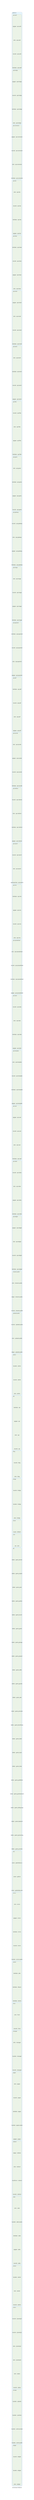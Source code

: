 digraph root {
	fontcolor="#2D3436";
	fontname="Sans-Serif";
	fontsize=13;
	label="GoTombola Platform";
	nodesep=0.6;
	pad=2;
	rankdir=LR;
	ranksep=0.75;
	splines=ortho;
	subgraph cluster_platform {
	bgcolor="#E5F5FD";
	fontcolor="#2D3436";
	fontname="Sans-Serif";
	fontsize=12;
	label=platform;
	labeljust=l;
	pencolor="#AEB6BE";
	shape=box;
	style=rounded;
	subgraph "clusterapi-app" {
	bgcolor="#EBF3E7";
	fontcolor="#2D3436";
	fontname="Sans-Serif";
	fontsize=12;
	label="api-app";
	labeljust=l;
	pencolor="#AEB6BE";
	shape=box;
	style=rounded;

}
;
	subgraph "clusterapi-auth" {
	bgcolor="#EBF3E7";
	fontcolor="#2D3436";
	fontname="Sans-Serif";
	fontsize=12;
	label="api-auth";
	labeljust=l;
	pencolor="#AEB6BE";
	shape=box;
	style=rounded;
	ippsrjpe [ fixedsize=true, fontcolor="#2D3436", fontname="Sans-Serif", fontsize=13, height=1.7999999999999998, image="assets/aws/network/api-gateway.png", imagescale=true, label="apigws - api-auth", labelloc=b, shape=none, style=rounded, width=1.4 ];
	jvafdhny [ fixedsize=true, fontcolor="#2D3436", fontname="Sans-Serif", fontsize=13, height=1.7999999999999998, image="assets/aws/network/cloudfront.png", imagescale=true, label="cdns - api-auth", labelloc=b, shape=none, style=rounded, width=1.4 ];
	pyhqwlkh [ fixedsize=true, fontcolor="#2D3436", fontname="Sans-Serif", fontsize=13, height=1.7999999999999998, image="assets/aws/network/route-53.png", imagescale=true, label="records - api-auth", labelloc=b, shape=none, style=rounded, width=1.4 ];
	qnbevthf [ fixedsize=true, fontcolor="#2D3436", fontname="Sans-Serif", fontsize=13, height=1.7999999999999998, image="assets/aws/compute/lambda.png", imagescale=true, label="lambdas - api-auth", labelloc=b, shape=none, style=rounded, width=1.4 ];

}
;
	subgraph "clusterapi-bridge" {
	bgcolor="#EBF3E7";
	fontcolor="#2D3436";
	fontname="Sans-Serif";
	fontsize=12;
	label="api-bridge";
	labeljust=l;
	pencolor="#AEB6BE";
	shape=box;
	style=rounded;
	bsvvxaks [ fixedsize=true, fontcolor="#2D3436", fontname="Sans-Serif", fontsize=13, height=1.7999999999999998, image="assets/aws/network/api-gateway.png", imagescale=true, label="apigws - api-bridge", labelloc=b, shape=none, style=rounded, width=1.4 ];
	onxambdh [ fixedsize=true, fontcolor="#2D3436", fontname="Sans-Serif", fontsize=13, height=1.7999999999999998, image="assets/aws/network/route-53.png", imagescale=true, label="records - api-bridge", labelloc=b, shape=none, style=rounded, width=1.4 ];
	skfmlnbe [ fixedsize=true, fontcolor="#2D3436", fontname="Sans-Serif", fontsize=13, height=1.7999999999999998, image="assets/aws/compute/lambda.png", imagescale=true, label="lambdas - api-bridge", labelloc=b, shape=none, style=rounded, width=1.4 ];
	trafwyvn [ fixedsize=true, fontcolor="#2D3436", fontname="Sans-Serif", fontsize=13, height=1.7999999999999998, image="assets/aws/network/cloudfront.png", imagescale=true, label="cdns - api-bridge", labelloc=b, shape=none, style=rounded, width=1.4 ];

}
;
	subgraph "clusterapi-connector" {
	bgcolor="#EBF3E7";
	fontcolor="#2D3436";
	fontname="Sans-Serif";
	fontsize=12;
	label="api-connector";
	labeljust=l;
	pencolor="#AEB6BE";
	shape=box;
	style=rounded;
	ggazaxxe [ fixedsize=true, fontcolor="#2D3436", fontname="Sans-Serif", fontsize=13, height=1.7999999999999998, image="assets/aws/network/api-gateway.png", imagescale=true, label="apigws - api-connector", labelloc=b, shape=none, style=rounded, width=1.4 ];
	qpehamuf [ fixedsize=true, fontcolor="#2D3436", fontname="Sans-Serif", fontsize=13, height=1.7999999999999998, image="assets/aws/network/route-53.png", imagescale=true, label="records - api-connector", labelloc=b, shape=none, style=rounded, width=1.4 ];
	tjzvtlhg [ fixedsize=true, fontcolor="#2D3436", fontname="Sans-Serif", fontsize=13, height=1.7999999999999998, image="assets/aws/network/cloudfront.png", imagescale=true, label="cdns - api-connector", labelloc=b, shape=none, style=rounded, width=1.4 ];
	vjhxltcz [ fixedsize=true, fontcolor="#2D3436", fontname="Sans-Serif", fontsize=13, height=1.7999999999999998, image="assets/aws/compute/lambda.png", imagescale=true, label="lambdas - api-connector", labelloc=b, shape=none, style=rounded, width=1.4 ];

}
;
	subgraph "clusterapi-directory" {
	bgcolor="#EBF3E7";
	fontcolor="#2D3436";
	fontname="Sans-Serif";
	fontsize=12;
	label="api-directory";
	labeljust=l;
	pencolor="#AEB6BE";
	shape=box;
	style=rounded;

}
;
	subgraph "clusterapi-doc" {
	bgcolor="#EBF3E7";
	fontcolor="#2D3436";
	fontname="Sans-Serif";
	fontsize=12;
	label="api-doc";
	labeljust=l;
	pencolor="#AEB6BE";
	shape=box;
	style=rounded;
	odhovsei [ fixedsize=true, fontcolor="#2D3436", fontname="Sans-Serif", fontsize=13, height=1.7999999999999998, image="assets/aws/network/cloudfront.png", imagescale=true, label="cdns - api-doc", labelloc=b, shape=none, style=rounded, width=1.4 ];
	sxgnjhuw [ fixedsize=true, fontcolor="#2D3436", fontname="Sans-Serif", fontsize=13, height=1.7999999999999998, image="assets/aws/network/route-53.png", imagescale=true, label="records - api-doc", labelloc=b, shape=none, style=rounded, width=1.4 ];
	wouwesuy [ fixedsize=true, fontcolor="#2D3436", fontname="Sans-Serif", fontsize=13, height=1.7999999999999998, image="assets/aws/compute/lambda.png", imagescale=true, label="lambdas - api-doc", labelloc=b, shape=none, style=rounded, width=1.4 ];
	zzutndnd [ fixedsize=true, fontcolor="#2D3436", fontname="Sans-Serif", fontsize=13, height=1.7999999999999998, image="assets/aws/network/api-gateway.png", imagescale=true, label="apigws - api-doc", labelloc=b, shape=none, style=rounded, width=1.4 ];

}
;
	subgraph "clusterapi-draw" {
	bgcolor="#EBF3E7";
	fontcolor="#2D3436";
	fontname="Sans-Serif";
	fontsize=12;
	label="api-draw";
	labeljust=l;
	pencolor="#AEB6BE";
	shape=box;
	style=rounded;
	auceehae [ fixedsize=true, fontcolor="#2D3436", fontname="Sans-Serif", fontsize=13, height=1.7999999999999998, image="assets/aws/compute/lambda.png", imagescale=true, label="lambdas - api-draw", labelloc=b, shape=none, style=rounded, width=1.4 ];
	jxbtgxji [ fixedsize=true, fontcolor="#2D3436", fontname="Sans-Serif", fontsize=13, height=1.7999999999999998, image="assets/aws/network/route-53.png", imagescale=true, label="records - api-draw", labelloc=b, shape=none, style=rounded, width=1.4 ];
	llzuxvpv [ fixedsize=true, fontcolor="#2D3436", fontname="Sans-Serif", fontsize=13, height=1.7999999999999998, image="assets/aws/network/api-gateway.png", imagescale=true, label="apigws - api-draw", labelloc=b, shape=none, style=rounded, width=1.4 ];
	pzmjklwh [ fixedsize=true, fontcolor="#2D3436", fontname="Sans-Serif", fontsize=13, height=1.7999999999999998, image="assets/aws/network/cloudfront.png", imagescale=true, label="cdns - api-draw", labelloc=b, shape=none, style=rounded, width=1.4 ];

}
;
	subgraph "clusterapi-email" {
	bgcolor="#EBF3E7";
	fontcolor="#2D3436";
	fontname="Sans-Serif";
	fontsize=12;
	label="api-email";
	labeljust=l;
	pencolor="#AEB6BE";
	shape=box;
	style=rounded;
	jjaeiune [ fixedsize=true, fontcolor="#2D3436", fontname="Sans-Serif", fontsize=13, height=1.7999999999999998, image="assets/aws/network/api-gateway.png", imagescale=true, label="apigws - api-email", labelloc=b, shape=none, style=rounded, width=1.4 ];
	mdzojylv [ fixedsize=true, fontcolor="#2D3436", fontname="Sans-Serif", fontsize=13, height=1.7999999999999998, image="assets/aws/network/cloudfront.png", imagescale=true, label="cdns - api-email", labelloc=b, shape=none, style=rounded, width=1.4 ];
	vgswaydc [ fixedsize=true, fontcolor="#2D3436", fontname="Sans-Serif", fontsize=13, height=1.7999999999999998, image="assets/aws/network/route-53.png", imagescale=true, label="records - api-email", labelloc=b, shape=none, style=rounded, width=1.4 ];
	xsdjzpna [ fixedsize=true, fontcolor="#2D3436", fontname="Sans-Serif", fontsize=13, height=1.7999999999999998, image="assets/aws/compute/lambda.png", imagescale=true, label="lambdas - api-email", labelloc=b, shape=none, style=rounded, width=1.4 ];

}
;
	subgraph "clusterapi-event" {
	bgcolor="#EBF3E7";
	fontcolor="#2D3436";
	fontname="Sans-Serif";
	fontsize=12;
	label="api-event";
	labeljust=l;
	pencolor="#AEB6BE";
	shape=box;
	style=rounded;
	eowyupmt [ fixedsize=true, fontcolor="#2D3436", fontname="Sans-Serif", fontsize=13, height=1.7999999999999998, image="assets/aws/network/cloudfront.png", imagescale=true, label="cdns - api-event", labelloc=b, shape=none, style=rounded, width=1.4 ];
	jypiyswt [ fixedsize=true, fontcolor="#2D3436", fontname="Sans-Serif", fontsize=13, height=1.7999999999999998, image="assets/aws/compute/lambda.png", imagescale=true, label="lambdas - api-event", labelloc=b, shape=none, style=rounded, width=1.4 ];
	njovdfpx [ fixedsize=true, fontcolor="#2D3436", fontname="Sans-Serif", fontsize=13, height=1.7999999999999998, image="assets/aws/network/route-53.png", imagescale=true, label="records - api-event", labelloc=b, shape=none, style=rounded, width=1.4 ];
	xdllvcwa [ fixedsize=true, fontcolor="#2D3436", fontname="Sans-Serif", fontsize=13, height=1.7999999999999998, image="assets/aws/network/api-gateway.png", imagescale=true, label="apigws - api-event", labelloc=b, shape=none, style=rounded, width=1.4 ];

}
;
	subgraph "clusterapi-files" {
	bgcolor="#EBF3E7";
	fontcolor="#2D3436";
	fontname="Sans-Serif";
	fontsize=12;
	label="api-files";
	labeljust=l;
	pencolor="#AEB6BE";
	shape=box;
	style=rounded;
	dpbvkmyr [ fixedsize=true, fontcolor="#2D3436", fontname="Sans-Serif", fontsize=13, height=1.7999999999999998, image="assets/aws/network/route-53.png", imagescale=true, label="records - api-files", labelloc=b, shape=none, style=rounded, width=1.4 ];
	fyohurrn [ fixedsize=true, fontcolor="#2D3436", fontname="Sans-Serif", fontsize=13, height=1.7999999999999998, image="assets/aws/network/cloudfront.png", imagescale=true, label="cdns - api-files", labelloc=b, shape=none, style=rounded, width=1.4 ];
	ubewtyie [ fixedsize=true, fontcolor="#2D3436", fontname="Sans-Serif", fontsize=13, height=1.7999999999999998, image="assets/aws/network/api-gateway.png", imagescale=true, label="apigws - api-files", labelloc=b, shape=none, style=rounded, width=1.4 ];
	xkpcthme [ fixedsize=true, fontcolor="#2D3436", fontname="Sans-Serif", fontsize=13, height=1.7999999999999998, image="assets/aws/compute/lambda.png", imagescale=true, label="lambdas - api-files", labelloc=b, shape=none, style=rounded, width=1.4 ];

}
;
	subgraph "clusterapi-game" {
	bgcolor="#EBF3E7";
	fontcolor="#2D3436";
	fontname="Sans-Serif";
	fontsize=12;
	label="api-game";
	labeljust=l;
	pencolor="#AEB6BE";
	shape=box;
	style=rounded;
	ccwdfupz [ fixedsize=true, fontcolor="#2D3436", fontname="Sans-Serif", fontsize=13, height=1.7999999999999998, image="assets/aws/network/cloudfront.png", imagescale=true, label="cdns - api-game", labelloc=b, shape=none, style=rounded, width=1.4 ];
	crdchfmo [ fixedsize=true, fontcolor="#2D3436", fontname="Sans-Serif", fontsize=13, height=1.7999999999999998, image="assets/aws/compute/lambda.png", imagescale=true, label="lambdas - api-game", labelloc=b, shape=none, style=rounded, width=1.4 ];
	nbkozmzi [ fixedsize=true, fontcolor="#2D3436", fontname="Sans-Serif", fontsize=13, height=1.7999999999999998, image="assets/aws/network/api-gateway.png", imagescale=true, label="apigws - api-game", labelloc=b, shape=none, style=rounded, width=1.4 ];
	ojhaplou [ fixedsize=true, fontcolor="#2D3436", fontname="Sans-Serif", fontsize=13, height=1.7999999999999998, image="assets/aws/network/route-53.png", imagescale=true, label="records - api-game", labelloc=b, shape=none, style=rounded, width=1.4 ];

}
;
	subgraph "clusterapi-gateway" {
	bgcolor="#EBF3E7";
	fontcolor="#2D3436";
	fontname="Sans-Serif";
	fontsize=12;
	label="api-gateway";
	labeljust=l;
	pencolor="#AEB6BE";
	shape=box;
	style=rounded;
	olkzamws [ fixedsize=true, fontcolor="#2D3436", fontname="Sans-Serif", fontsize=13, height=1.7999999999999998, image="assets/aws/network/route-53.png", imagescale=true, label="records - api-gateway", labelloc=b, shape=none, style=rounded, width=1.4 ];
	raufxoog [ fixedsize=true, fontcolor="#2D3436", fontname="Sans-Serif", fontsize=13, height=1.7999999999999998, image="assets/aws/network/cloudfront.png", imagescale=true, label="cdns - api-gateway", labelloc=b, shape=none, style=rounded, width=1.4 ];
	rlppzwwu [ fixedsize=true, fontcolor="#2D3436", fontname="Sans-Serif", fontsize=13, height=1.7999999999999998, image="assets/aws/network/api-gateway.png", imagescale=true, label="apigws - api-gateway", labelloc=b, shape=none, style=rounded, width=1.4 ];
	zvbqeoyo [ fixedsize=true, fontcolor="#2D3436", fontname="Sans-Serif", fontsize=13, height=1.7999999999999998, image="assets/aws/compute/lambda.png", imagescale=true, label="lambdas - api-gateway", labelloc=b, shape=none, style=rounded, width=1.4 ];

}
;
	subgraph "clusterapi-image" {
	bgcolor="#EBF3E7";
	fontcolor="#2D3436";
	fontname="Sans-Serif";
	fontsize=12;
	label="api-image";
	labeljust=l;
	pencolor="#AEB6BE";
	shape=box;
	style=rounded;
	cydbzsdf [ fixedsize=true, fontcolor="#2D3436", fontname="Sans-Serif", fontsize=13, height=1.7999999999999998, image="assets/aws/network/cloudfront.png", imagescale=true, label="cdns - api-image", labelloc=b, shape=none, style=rounded, width=1.4 ];
	hcfouczm [ fixedsize=true, fontcolor="#2D3436", fontname="Sans-Serif", fontsize=13, height=1.7999999999999998, image="assets/aws/network/route-53.png", imagescale=true, label="records - api-image", labelloc=b, shape=none, style=rounded, width=1.4 ];
	stfswflb [ fixedsize=true, fontcolor="#2D3436", fontname="Sans-Serif", fontsize=13, height=1.7999999999999998, image="assets/aws/network/api-gateway.png", imagescale=true, label="apigws - api-image", labelloc=b, shape=none, style=rounded, width=1.4 ];
	sujtrpcr [ fixedsize=true, fontcolor="#2D3436", fontname="Sans-Serif", fontsize=13, height=1.7999999999999998, image="assets/aws/compute/lambda.png", imagescale=true, label="lambdas - api-image", labelloc=b, shape=none, style=rounded, width=1.4 ];

}
;
	subgraph "clusterapi-payment" {
	bgcolor="#EBF3E7";
	fontcolor="#2D3436";
	fontname="Sans-Serif";
	fontsize=12;
	label="api-payment";
	labeljust=l;
	pencolor="#AEB6BE";
	shape=box;
	style=rounded;
	vhdqgjvh [ fixedsize=true, fontcolor="#2D3436", fontname="Sans-Serif", fontsize=13, height=1.7999999999999998, image="assets/aws/compute/lambda.png", imagescale=true, label="lambdas - api-payment", labelloc=b, shape=none, style=rounded, width=1.4 ];
	xxijcmiy [ fixedsize=true, fontcolor="#2D3436", fontname="Sans-Serif", fontsize=13, height=1.7999999999999998, image="assets/aws/network/route-53.png", imagescale=true, label="records - api-payment", labelloc=b, shape=none, style=rounded, width=1.4 ];
	zdxtaihx [ fixedsize=true, fontcolor="#2D3436", fontname="Sans-Serif", fontsize=13, height=1.7999999999999998, image="assets/aws/network/cloudfront.png", imagescale=true, label="cdns - api-payment", labelloc=b, shape=none, style=rounded, width=1.4 ];
	zfudbebg [ fixedsize=true, fontcolor="#2D3436", fontname="Sans-Serif", fontsize=13, height=1.7999999999999998, image="assets/aws/network/api-gateway.png", imagescale=true, label="apigws - api-payment", labelloc=b, shape=none, style=rounded, width=1.4 ];

}
;
	subgraph "clusterapi-pdf" {
	bgcolor="#EBF3E7";
	fontcolor="#2D3436";
	fontname="Sans-Serif";
	fontsize=12;
	label="api-pdf";
	labeljust=l;
	pencolor="#AEB6BE";
	shape=box;
	style=rounded;
	jzcmlbcc [ fixedsize=true, fontcolor="#2D3436", fontname="Sans-Serif", fontsize=13, height=1.7999999999999998, image="assets/aws/compute/lambda.png", imagescale=true, label="lambdas - api-pdf", labelloc=b, shape=none, style=rounded, width=1.4 ];
	rwktenik [ fixedsize=true, fontcolor="#2D3436", fontname="Sans-Serif", fontsize=13, height=1.7999999999999998, image="assets/aws/network/route-53.png", imagescale=true, label="records - api-pdf", labelloc=b, shape=none, style=rounded, width=1.4 ];
	wglmiycj [ fixedsize=true, fontcolor="#2D3436", fontname="Sans-Serif", fontsize=13, height=1.7999999999999998, image="assets/aws/network/cloudfront.png", imagescale=true, label="cdns - api-pdf", labelloc=b, shape=none, style=rounded, width=1.4 ];
	yfxmnbnl [ fixedsize=true, fontcolor="#2D3436", fontname="Sans-Serif", fontsize=13, height=1.7999999999999998, image="assets/aws/network/api-gateway.png", imagescale=true, label="apigws - api-pdf", labelloc=b, shape=none, style=rounded, width=1.4 ];

}
;
	subgraph "clusterapi-push" {
	bgcolor="#EBF3E7";
	fontcolor="#2D3436";
	fontname="Sans-Serif";
	fontsize=12;
	label="api-push";
	labeljust=l;
	pencolor="#AEB6BE";
	shape=box;
	style=rounded;

}
;
	subgraph "clusterapi-qrcode" {
	bgcolor="#EBF3E7";
	fontcolor="#2D3436";
	fontname="Sans-Serif";
	fontsize=12;
	label="api-qrcode";
	labeljust=l;
	pencolor="#AEB6BE";
	shape=box;
	style=rounded;
	amkldbmb [ fixedsize=true, fontcolor="#2D3436", fontname="Sans-Serif", fontsize=13, height=1.7999999999999998, image="assets/aws/network/cloudfront.png", imagescale=true, label="cdns - api-qrcode", labelloc=b, shape=none, style=rounded, width=1.4 ];
	nqqhpafi [ fixedsize=true, fontcolor="#2D3436", fontname="Sans-Serif", fontsize=13, height=1.7999999999999998, image="assets/aws/network/api-gateway.png", imagescale=true, label="apigws - api-qrcode", labelloc=b, shape=none, style=rounded, width=1.4 ];
	pajekfgn [ fixedsize=true, fontcolor="#2D3436", fontname="Sans-Serif", fontsize=13, height=1.7999999999999998, image="assets/aws/network/route-53.png", imagescale=true, label="records - api-qrcode", labelloc=b, shape=none, style=rounded, width=1.4 ];
	xwwaywfx [ fixedsize=true, fontcolor="#2D3436", fontname="Sans-Serif", fontsize=13, height=1.7999999999999998, image="assets/aws/compute/lambda.png", imagescale=true, label="lambdas - api-qrcode", labelloc=b, shape=none, style=rounded, width=1.4 ];

}
;
	subgraph "clusterapi-redirect" {
	bgcolor="#EBF3E7";
	fontcolor="#2D3436";
	fontname="Sans-Serif";
	fontsize=12;
	label="api-redirect";
	labeljust=l;
	pencolor="#AEB6BE";
	shape=box;
	style=rounded;
	crtvddpg [ fixedsize=true, fontcolor="#2D3436", fontname="Sans-Serif", fontsize=13, height=1.7999999999999998, image="assets/aws/network/route-53.png", imagescale=true, label="records - api-redirect", labelloc=b, shape=none, style=rounded, width=1.4 ];
	fcnykzma [ fixedsize=true, fontcolor="#2D3436", fontname="Sans-Serif", fontsize=13, height=1.7999999999999998, image="assets/aws/network/cloudfront.png", imagescale=true, label="cdns - api-redirect", labelloc=b, shape=none, style=rounded, width=1.4 ];
	vhqyevpi [ fixedsize=true, fontcolor="#2D3436", fontname="Sans-Serif", fontsize=13, height=1.7999999999999998, image="assets/aws/compute/lambda.png", imagescale=true, label="lambdas - api-redirect", labelloc=b, shape=none, style=rounded, width=1.4 ];
	xwdpcuua [ fixedsize=true, fontcolor="#2D3436", fontname="Sans-Serif", fontsize=13, height=1.7999999999999998, image="assets/aws/network/api-gateway.png", imagescale=true, label="apigws - api-redirect", labelloc=b, shape=none, style=rounded, width=1.4 ];

}
;
	subgraph "clusterapi-search" {
	bgcolor="#EBF3E7";
	fontcolor="#2D3436";
	fontname="Sans-Serif";
	fontsize=12;
	label="api-search";
	labeljust=l;
	pencolor="#AEB6BE";
	shape=box;
	style=rounded;
	pdwszexu [ fixedsize=true, fontcolor="#2D3436", fontname="Sans-Serif", fontsize=13, height=1.7999999999999998, image="assets/aws/network/route-53.png", imagescale=true, label="records - api-search", labelloc=b, shape=none, style=rounded, width=1.4 ];
	weouxveu [ fixedsize=true, fontcolor="#2D3436", fontname="Sans-Serif", fontsize=13, height=1.7999999999999998, image="assets/aws/network/cloudfront.png", imagescale=true, label="cdns - api-search", labelloc=b, shape=none, style=rounded, width=1.4 ];
	xzjarhsr [ fixedsize=true, fontcolor="#2D3436", fontname="Sans-Serif", fontsize=13, height=1.7999999999999998, image="assets/aws/database/database.png", imagescale=true, label="opensearches - api-search", labelloc=b, shape=none, style=rounded, width=1.4 ];

}
;
	subgraph "clusterapi-sherlock" {
	bgcolor="#EBF3E7";
	fontcolor="#2D3436";
	fontname="Sans-Serif";
	fontsize=12;
	label="api-sherlock";
	labeljust=l;
	pencolor="#AEB6BE";
	shape=box;
	style=rounded;

}
;
	subgraph "clusterapi-sms" {
	bgcolor="#EBF3E7";
	fontcolor="#2D3436";
	fontname="Sans-Serif";
	fontsize=12;
	label="api-sms";
	labeljust=l;
	pencolor="#AEB6BE";
	shape=box;
	style=rounded;
	cizawlmc [ fixedsize=true, fontcolor="#2D3436", fontname="Sans-Serif", fontsize=13, height=1.7999999999999998, image="assets/aws/compute/lambda.png", imagescale=true, label="lambdas - api-sms", labelloc=b, shape=none, style=rounded, width=1.4 ];
	ngvapxvt [ fixedsize=true, fontcolor="#2D3436", fontname="Sans-Serif", fontsize=13, height=1.7999999999999998, image="assets/aws/network/api-gateway.png", imagescale=true, label="apigws - api-sms", labelloc=b, shape=none, style=rounded, width=1.4 ];
	qwgypohz [ fixedsize=true, fontcolor="#2D3436", fontname="Sans-Serif", fontsize=13, height=1.7999999999999998, image="assets/aws/network/route-53.png", imagescale=true, label="records - api-sms", labelloc=b, shape=none, style=rounded, width=1.4 ];
	xpxeefmc [ fixedsize=true, fontcolor="#2D3436", fontname="Sans-Serif", fontsize=13, height=1.7999999999999998, image="assets/aws/network/cloudfront.png", imagescale=true, label="cdns - api-sms", labelloc=b, shape=none, style=rounded, width=1.4 ];

}
;
	subgraph "clusterapi-social" {
	bgcolor="#EBF3E7";
	fontcolor="#2D3436";
	fontname="Sans-Serif";
	fontsize=12;
	label="api-social";
	labeljust=l;
	pencolor="#AEB6BE";
	shape=box;
	style=rounded;

}
;
	subgraph "clusterapi-spreadsheet" {
	bgcolor="#EBF3E7";
	fontcolor="#2D3436";
	fontname="Sans-Serif";
	fontsize=12;
	label="api-spreadsheet";
	labeljust=l;
	pencolor="#AEB6BE";
	shape=box;
	style=rounded;
	dyanbsmx [ fixedsize=true, fontcolor="#2D3436", fontname="Sans-Serif", fontsize=13, height=1.7999999999999998, image="assets/aws/network/cloudfront.png", imagescale=true, label="cdns - api-spreadsheet", labelloc=b, shape=none, style=rounded, width=1.4 ];
	fkljguml [ fixedsize=true, fontcolor="#2D3436", fontname="Sans-Serif", fontsize=13, height=1.7999999999999998, image="assets/aws/network/route-53.png", imagescale=true, label="records - api-spreadsheet", labelloc=b, shape=none, style=rounded, width=1.4 ];
	nlrbsrtr [ fixedsize=true, fontcolor="#2D3436", fontname="Sans-Serif", fontsize=13, height=1.7999999999999998, image="assets/aws/compute/lambda.png", imagescale=true, label="lambdas - api-spreadsheet", labelloc=b, shape=none, style=rounded, width=1.4 ];
	rngzuuom [ fixedsize=true, fontcolor="#2D3436", fontname="Sans-Serif", fontsize=13, height=1.7999999999999998, image="assets/aws/network/api-gateway.png", imagescale=true, label="apigws - api-spreadsheet", labelloc=b, shape=none, style=rounded, width=1.4 ];

}
;
	subgraph "clusterapi-stats" {
	bgcolor="#EBF3E7";
	fontcolor="#2D3436";
	fontname="Sans-Serif";
	fontsize=12;
	label="api-stats";
	labeljust=l;
	pencolor="#AEB6BE";
	shape=box;
	style=rounded;
	bbjyoxru [ fixedsize=true, fontcolor="#2D3436", fontname="Sans-Serif", fontsize=13, height=1.7999999999999998, image="assets/aws/network/route-53.png", imagescale=true, label="records - api-stats", labelloc=b, shape=none, style=rounded, width=1.4 ];
	hecwophe [ fixedsize=true, fontcolor="#2D3436", fontname="Sans-Serif", fontsize=13, height=1.7999999999999998, image="assets/aws/network/cloudfront.png", imagescale=true, label="cdns - api-stats", labelloc=b, shape=none, style=rounded, width=1.4 ];
	luoubrqq [ fixedsize=true, fontcolor="#2D3436", fontname="Sans-Serif", fontsize=13, height=1.7999999999999998, image="assets/aws/compute/lambda.png", imagescale=true, label="lambdas - api-stats", labelloc=b, shape=none, style=rounded, width=1.4 ];
	ojyqmimu [ fixedsize=true, fontcolor="#2D3436", fontname="Sans-Serif", fontsize=13, height=1.7999999999999998, image="assets/aws/network/api-gateway.png", imagescale=true, label="apigws - api-stats", labelloc=b, shape=none, style=rounded, width=1.4 ];

}
;
	subgraph "clusterapi-svg" {
	bgcolor="#EBF3E7";
	fontcolor="#2D3436";
	fontname="Sans-Serif";
	fontsize=12;
	label="api-svg";
	labeljust=l;
	pencolor="#AEB6BE";
	shape=box;
	style=rounded;

}
;
	subgraph "clusterapi-template" {
	bgcolor="#EBF3E7";
	fontcolor="#2D3436";
	fontname="Sans-Serif";
	fontsize=12;
	label="api-template";
	labeljust=l;
	pencolor="#AEB6BE";
	shape=box;
	style=rounded;
	jaspshaw [ fixedsize=true, fontcolor="#2D3436", fontname="Sans-Serif", fontsize=13, height=1.7999999999999998, image="assets/aws/network/cloudfront.png", imagescale=true, label="cdns - api-template", labelloc=b, shape=none, style=rounded, width=1.4 ];
	suudwipd [ fixedsize=true, fontcolor="#2D3436", fontname="Sans-Serif", fontsize=13, height=1.7999999999999998, image="assets/aws/network/route-53.png", imagescale=true, label="records - api-template", labelloc=b, shape=none, style=rounded, width=1.4 ];
	wwzcweth [ fixedsize=true, fontcolor="#2D3436", fontname="Sans-Serif", fontsize=13, height=1.7999999999999998, image="assets/aws/compute/lambda.png", imagescale=true, label="lambdas - api-template", labelloc=b, shape=none, style=rounded, width=1.4 ];
	xzgbamhc [ fixedsize=true, fontcolor="#2D3436", fontname="Sans-Serif", fontsize=13, height=1.7999999999999998, image="assets/aws/network/api-gateway.png", imagescale=true, label="apigws - api-template", labelloc=b, shape=none, style=rounded, width=1.4 ];

}
;
	subgraph "clusterapi-ticket" {
	bgcolor="#EBF3E7";
	fontcolor="#2D3436";
	fontname="Sans-Serif";
	fontsize=12;
	label="api-ticket";
	labeljust=l;
	pencolor="#AEB6BE";
	shape=box;
	style=rounded;

}
;
	subgraph "clusterapi-user" {
	bgcolor="#EBF3E7";
	fontcolor="#2D3436";
	fontname="Sans-Serif";
	fontsize=12;
	label="api-user";
	labeljust=l;
	pencolor="#AEB6BE";
	shape=box;
	style=rounded;
	biiutxeb [ fixedsize=true, fontcolor="#2D3436", fontname="Sans-Serif", fontsize=13, height=1.7999999999999998, image="assets/aws/network/api-gateway.png", imagescale=true, label="apigws - api-user", labelloc=b, shape=none, style=rounded, width=1.4 ];
	jgyhwhka [ fixedsize=true, fontcolor="#2D3436", fontname="Sans-Serif", fontsize=13, height=1.7999999999999998, image="assets/aws/network/route-53.png", imagescale=true, label="records - api-user", labelloc=b, shape=none, style=rounded, width=1.4 ];
	pywzdimv [ fixedsize=true, fontcolor="#2D3436", fontname="Sans-Serif", fontsize=13, height=1.7999999999999998, image="assets/aws/network/cloudfront.png", imagescale=true, label="cdns - api-user", labelloc=b, shape=none, style=rounded, width=1.4 ];
	qzssfxrq [ fixedsize=true, fontcolor="#2D3436", fontname="Sans-Serif", fontsize=13, height=1.7999999999999998, image="assets/aws/compute/lambda.png", imagescale=true, label="lambdas - api-user", labelloc=b, shape=none, style=rounded, width=1.4 ];

}
;
	subgraph "clusterapi-video" {
	bgcolor="#EBF3E7";
	fontcolor="#2D3436";
	fontname="Sans-Serif";
	fontsize=12;
	label="api-video";
	labeljust=l;
	pencolor="#AEB6BE";
	shape=box;
	style=rounded;
	bawjavoo [ fixedsize=true, fontcolor="#2D3436", fontname="Sans-Serif", fontsize=13, height=1.7999999999999998, image="assets/aws/network/route-53.png", imagescale=true, label="records - api-video", labelloc=b, shape=none, style=rounded, width=1.4 ];
	fmtifurd [ fixedsize=true, fontcolor="#2D3436", fontname="Sans-Serif", fontsize=13, height=1.7999999999999998, image="assets/aws/network/cloudfront.png", imagescale=true, label="cdns - api-video", labelloc=b, shape=none, style=rounded, width=1.4 ];
	mpaiewlb [ fixedsize=true, fontcolor="#2D3436", fontname="Sans-Serif", fontsize=13, height=1.7999999999999998, image="assets/aws/network/api-gateway.png", imagescale=true, label="apigws - api-video", labelloc=b, shape=none, style=rounded, width=1.4 ];
	twkepgaq [ fixedsize=true, fontcolor="#2D3436", fontname="Sans-Serif", fontsize=13, height=1.7999999999999998, image="assets/aws/compute/lambda.png", imagescale=true, label="lambdas - api-video", labelloc=b, shape=none, style=rounded, width=1.4 ];

}
;
	subgraph "clusterapi-widget" {
	bgcolor="#EBF3E7";
	fontcolor="#2D3436";
	fontname="Sans-Serif";
	fontsize=12;
	label="api-widget";
	labeljust=l;
	pencolor="#AEB6BE";
	shape=box;
	style=rounded;
	lsnuubym [ fixedsize=true, fontcolor="#2D3436", fontname="Sans-Serif", fontsize=13, height=1.7999999999999998, image="assets/aws/network/api-gateway.png", imagescale=true, label="apigws - api-widget", labelloc=b, shape=none, style=rounded, width=1.4 ];
	outyhbmm [ fixedsize=true, fontcolor="#2D3436", fontname="Sans-Serif", fontsize=13, height=1.7999999999999998, image="assets/aws/network/cloudfront.png", imagescale=true, label="cdns - api-widget", labelloc=b, shape=none, style=rounded, width=1.4 ];
	sfunopni [ fixedsize=true, fontcolor="#2D3436", fontname="Sans-Serif", fontsize=13, height=1.7999999999999998, image="assets/aws/network/route-53.png", imagescale=true, label="records - api-widget", labelloc=b, shape=none, style=rounded, width=1.4 ];
	ymoxaplr [ fixedsize=true, fontcolor="#2D3436", fontname="Sans-Serif", fontsize=13, height=1.7999999999999998, image="assets/aws/compute/lambda.png", imagescale=true, label="lambdas - api-widget", labelloc=b, shape=none, style=rounded, width=1.4 ];

}
;
	subgraph "clusterlambda-layers" {
	bgcolor="#EBF3E7";
	fontcolor="#2D3436";
	fontname="Sans-Serif";
	fontsize=12;
	label="lambda-layers";
	labeljust=l;
	pencolor="#AEB6BE";
	shape=box;
	style=rounded;

}
;
	subgraph "clusterlambda-registry" {
	bgcolor="#EBF3E7";
	fontcolor="#2D3436";
	fontname="Sans-Serif";
	fontsize=12;
	label="lambda-registry";
	labeljust=l;
	pencolor="#AEB6BE";
	shape=box;
	style=rounded;

}
;
	subgraph "clusterstreams-public" {
	bgcolor="#EBF3E7";
	fontcolor="#2D3436";
	fontname="Sans-Serif";
	fontsize=12;
	label="streams-public";
	labeljust=l;
	pencolor="#AEB6BE";
	shape=box;
	style=rounded;
	fywidhek [ fixedsize=true, fontcolor="#2D3436", fontname="Sans-Serif", fontsize=13, height=1.7999999999999998, image="assets/aws/network/cloudfront.png", imagescale=true, label="cdns - streams-public", labelloc=b, shape=none, style=rounded, width=1.4 ];
	xnqfwwnc [ fixedsize=true, fontcolor="#2D3436", fontname="Sans-Serif", fontsize=13, height=1.7999999999999998, image="assets/aws/compute/lambda.png", imagescale=true, label="edges - streams-public", labelloc=b, shape=none, style=rounded, width=1.4 ];
	yqqzeuge [ fixedsize=true, fontcolor="#2D3436", fontname="Sans-Serif", fontsize=13, height=1.7999999999999998, image="assets/aws/network/route-53.png", imagescale=true, label="records - streams-public", labelloc=b, shape=none, style=rounded, width=1.4 ];

}
;
	subgraph "clusteruploads-public" {
	bgcolor="#EBF3E7";
	fontcolor="#2D3436";
	fontname="Sans-Serif";
	fontsize=12;
	label="uploads-public";
	labeljust=l;
	pencolor="#AEB6BE";
	shape=box;
	style=rounded;
	dmpgghid [ fixedsize=true, fontcolor="#2D3436", fontname="Sans-Serif", fontsize=13, height=1.7999999999999998, image="assets/aws/network/route-53.png", imagescale=true, label="records - uploads-public", labelloc=b, shape=none, style=rounded, width=1.4 ];
	mgpyfgmp [ fixedsize=true, fontcolor="#2D3436", fontname="Sans-Serif", fontsize=13, height=1.7999999999999998, image="assets/aws/network/cloudfront.png", imagescale=true, label="cdns - uploads-public", labelloc=b, shape=none, style=rounded, width=1.4 ];
	mqgeiyzv [ fixedsize=true, fontcolor="#2D3436", fontname="Sans-Serif", fontsize=13, height=1.7999999999999998, image="assets/aws/compute/lambda.png", imagescale=true, label="edges - uploads-public", labelloc=b, shape=none, style=rounded, width=1.4 ];

}
;
	subgraph clusteradmin {
	bgcolor="#EBF3E7";
	fontcolor="#2D3436";
	fontname="Sans-Serif";
	fontsize=12;
	label=admin;
	labeljust=l;
	pencolor="#AEB6BE";
	shape=box;
	style=rounded;
	bhshlzvm [ fixedsize=true, fontcolor="#2D3436", fontname="Sans-Serif", fontsize=13, height=1.7999999999999998, image="assets/aws/storage/simple-storage-service-s3.png", imagescale=true, label="buckets - admin", labelloc=b, shape=none, style=rounded, width=1.4 ];
	uniqgcaf [ fixedsize=true, fontcolor="#2D3436", fontname="Sans-Serif", fontsize=13, height=1.7999999999999998, image="assets/aws/network/route-53.png", imagescale=true, label="records - admin", labelloc=b, shape=none, style=rounded, width=1.4 ];
	vpcisawi [ fixedsize=true, fontcolor="#2D3436", fontname="Sans-Serif", fontsize=13, height=1.7999999999999998, image="assets/aws/network/cloudfront.png", imagescale=true, label="cdns - admin", labelloc=b, shape=none, style=rounded, width=1.4 ];

}
;
	subgraph clusterapi {
	bgcolor="#EBF3E7";
	fontcolor="#2D3436";
	fontname="Sans-Serif";
	fontsize=12;
	label=api;
	labeljust=l;
	pencolor="#AEB6BE";
	shape=box;
	style=rounded;
	ffgqsjbs [ fixedsize=true, fontcolor="#2D3436", fontname="Sans-Serif", fontsize=13, height=1.7999999999999998, image="assets/aws/compute/lambda.png", imagescale=true, label="lambdas - api", labelloc=b, shape=none, style=rounded, width=1.4 ];
	ntmtgmca [ fixedsize=true, fontcolor="#2D3436", fontname="Sans-Serif", fontsize=13, height=1.7999999999999998, image="assets/aws/network/api-gateway.png", imagescale=true, label="apigws - api", labelloc=b, shape=none, style=rounded, width=1.4 ];
	womtykky [ fixedsize=true, fontcolor="#2D3436", fontname="Sans-Serif", fontsize=13, height=1.7999999999999998, image="assets/aws/network/cloudfront.png", imagescale=true, label="cdns - api", labelloc=b, shape=none, style=rounded, width=1.4 ];
	xtcfwmdj [ fixedsize=true, fontcolor="#2D3436", fontname="Sans-Serif", fontsize=13, height=1.7999999999999998, image="assets/aws/network/route-53.png", imagescale=true, label="records - api", labelloc=b, shape=none, style=rounded, width=1.4 ];

}
;
	subgraph clusterblog {
	bgcolor="#EBF3E7";
	fontcolor="#2D3436";
	fontname="Sans-Serif";
	fontsize=12;
	label=blog;
	labeljust=l;
	pencolor="#AEB6BE";
	shape=box;
	style=rounded;
	enuzciko [ fixedsize=true, fontcolor="#2D3436", fontname="Sans-Serif", fontsize=13, height=1.7999999999999998, image="assets/aws/network/route-53.png", imagescale=true, label="records - blog", labelloc=b, shape=none, style=rounded, width=1.4 ];
	epkewnkk [ fixedsize=true, fontcolor="#2D3436", fontname="Sans-Serif", fontsize=13, height=1.7999999999999998, image="assets/aws/network/cloudfront.png", imagescale=true, label="cdns - blog", labelloc=b, shape=none, style=rounded, width=1.4 ];

}
;
	subgraph clusterbridge {
	bgcolor="#EBF3E7";
	fontcolor="#2D3436";
	fontname="Sans-Serif";
	fontsize=12;
	label=bridge;
	labeljust=l;
	pencolor="#AEB6BE";
	shape=box;
	style=rounded;
	bivcbhyh [ fixedsize=true, fontcolor="#2D3436", fontname="Sans-Serif", fontsize=13, height=1.7999999999999998, image="assets/aws/network/route-53.png", imagescale=true, label="records - bridge", labelloc=b, shape=none, style=rounded, width=1.4 ];
	vwcilpto [ fixedsize=true, fontcolor="#2D3436", fontname="Sans-Serif", fontsize=13, height=1.7999999999999998, image="assets/aws/storage/simple-storage-service-s3.png", imagescale=true, label="buckets - bridge", labelloc=b, shape=none, style=rounded, width=1.4 ];
	xtegnjrg [ fixedsize=true, fontcolor="#2D3436", fontname="Sans-Serif", fontsize=13, height=1.7999999999999998, image="assets/aws/network/cloudfront.png", imagescale=true, label="cdns - bridge", labelloc=b, shape=none, style=rounded, width=1.4 ];

}
;
	subgraph clusterbuses {
	bgcolor="#EBF3E7";
	fontcolor="#2D3436";
	fontname="Sans-Serif";
	fontsize=12;
	label=buses;
	labeljust=l;
	pencolor="#AEB6BE";
	shape=box;
	style=rounded;
	lujsclnc [ fixedsize=true, fontcolor="#2D3436", fontname="Sans-Serif", fontsize=13, height=1.7999999999999998, image="assets/aws/integration/eventbridge.png", imagescale=true, label="buses - default", labelloc=b, shape=none, style=rounded, width=1.4 ];

}
;
	subgraph clustercom {
	bgcolor="#EBF3E7";
	fontcolor="#2D3436";
	fontname="Sans-Serif";
	fontsize=12;
	label=com;
	labeljust=l;
	pencolor="#AEB6BE";
	shape=box;
	style=rounded;
	xcdqakpz [ fixedsize=true, fontcolor="#2D3436", fontname="Sans-Serif", fontsize=13, height=1.7999999999999998, image="assets/aws/engagement/simple-email-service-ses.png", imagescale=true, label="ses - com", labelloc=b, shape=none, style=rounded, width=1.4 ];

}
;
	subgraph clusterdb {
	bgcolor="#EBF3E7";
	fontcolor="#2D3436";
	fontname="Sans-Serif";
	fontsize=12;
	label=db;
	labeljust=l;
	pencolor="#AEB6BE";
	shape=box;
	style=rounded;
	avbgkdyu [ fixedsize=true, fontcolor="#2D3436", fontname="Sans-Serif", fontsize=13, height=1.7999999999999998, image="assets/aws/database/dynamodb-table.png", imagescale=true, label="tables - game_winner", labelloc=b, shape=none, style=rounded, width=1.4 ];
	bdyfeftz [ fixedsize=true, fontcolor="#2D3436", fontname="Sans-Serif", fontsize=13, height=1.7999999999999998, image="assets/aws/database/dynamodb-table.png", imagescale=true, label="tables - game_project", labelloc=b, shape=none, style=rounded, width=1.4 ];
	bhpxfzez [ fixedsize=true, fontcolor="#2D3436", fontname="Sans-Serif", fontsize=13, height=1.7999999999999998, image="assets/aws/database/dynamodb-table.png", imagescale=true, label="tables - game_pack", labelloc=b, shape=none, style=rounded, width=1.4 ];
	bjkskett [ fixedsize=true, fontcolor="#2D3436", fontname="Sans-Serif", fontsize=13, height=1.7999999999999998, image="assets/aws/database/dynamodb-table.png", imagescale=true, label="tables - game_gvideo", labelloc=b, shape=none, style=rounded, width=1.4 ];
	bulvtenk [ fixedsize=true, fontcolor="#2D3436", fontname="Sans-Serif", fontsize=13, height=1.7999999999999998, image="assets/aws/database/dynamodb-table.png", imagescale=true, label="tables - game_bunch", labelloc=b, shape=none, style=rounded, width=1.4 ];
	cmokusvc [ fixedsize=true, fontcolor="#2D3436", fontname="Sans-Serif", fontsize=13, height=1.7999999999999998, image="assets/aws/database/dynamodb-table.png", imagescale=true, label="tables - game_game", labelloc=b, shape=none, style=rounded, width=1.4 ];
	ctzocmca [ fixedsize=true, fontcolor="#2D3436", fontname="Sans-Serif", fontsize=13, height=1.7999999999999998, image="assets/aws/database/dynamodb-table.png", imagescale=true, label="tables - game_gimage", labelloc=b, shape=none, style=rounded, width=1.4 ];
	fcusqbgw [ fixedsize=true, fontcolor="#2D3436", fontname="Sans-Serif", fontsize=13, height=1.7999999999999998, image="assets/aws/database/dynamodb-table.png", imagescale=true, label="tables - game_greport", labelloc=b, shape=none, style=rounded, width=1.4 ];
	hslyvsmx [ fixedsize=true, fontcolor="#2D3436", fontname="Sans-Serif", fontsize=13, height=1.7999999999999998, image="assets/aws/database/dynamodb-table.png", imagescale=true, label="tables - game_seller", labelloc=b, shape=none, style=rounded, width=1.4 ];
	iyclwemi [ fixedsize=true, fontcolor="#2D3436", fontname="Sans-Serif", fontsize=13, height=1.7999999999999998, image="assets/aws/database/dynamodb-table.png", imagescale=true, label="tables - game_gaudio", labelloc=b, shape=none, style=rounded, width=1.4 ];
	kzvmwalj [ fixedsize=true, fontcolor="#2D3436", fontname="Sans-Serif", fontsize=13, height=1.7999999999999998, image="assets/aws/database/dynamodb-table.png", imagescale=true, label="tables - game_sale", labelloc=b, shape=none, style=rounded, width=1.4 ];
	mhunajlv [ fixedsize=true, fontcolor="#2D3436", fontname="Sans-Serif", fontsize=13, height=1.7999999999999998, image="assets/aws/database/dynamodb-table.png", imagescale=true, label="tables - game_preorder", labelloc=b, shape=none, style=rounded, width=1.4 ];
	mypcbzfp [ fixedsize=true, fontcolor="#2D3436", fontname="Sans-Serif", fontsize=13, height=1.7999999999999998, image="assets/aws/database/dynamodb-table.png", imagescale=true, label="tables - game_beneficiary", labelloc=b, shape=none, style=rounded, width=1.4 ];
	ogcxiglv [ fixedsize=true, fontcolor="#2D3436", fontname="Sans-Serif", fontsize=13, height=1.7999999999999998, image="assets/aws/database/dynamodb-table.png", imagescale=true, label="tables - game_ticket", labelloc=b, shape=none, style=rounded, width=1.4 ];
	pdccgmmy [ fixedsize=true, fontcolor="#2D3436", fontname="Sans-Serif", fontsize=13, height=1.7999999999999998, image="assets/aws/database/dynamodb-table.png", imagescale=true, label="tables - game_input", labelloc=b, shape=none, style=rounded, width=1.4 ];
	pmfwhmnl [ fixedsize=true, fontcolor="#2D3436", fontname="Sans-Serif", fontsize=13, height=1.7999999999999998, image="assets/aws/database/dynamodb-table.png", imagescale=true, label="tables - game_draw", labelloc=b, shape=none, style=rounded, width=1.4 ];
	tvxtgkvf [ fixedsize=true, fontcolor="#2D3436", fontname="Sans-Serif", fontsize=13, height=1.7999999999999998, image="assets/aws/database/dynamodb-table.png", imagescale=true, label="tables - game_godfather", labelloc=b, shape=none, style=rounded, width=1.4 ];
	tzxzeglk [ fixedsize=true, fontcolor="#2D3436", fontname="Sans-Serif", fontsize=13, height=1.7999999999999998, image="assets/aws/database/dynamodb-table.png", imagescale=true, label="tables - game_gachievement", labelloc=b, shape=none, style=rounded, width=1.4 ];
	upeefigz [ fixedsize=true, fontcolor="#2D3436", fontname="Sans-Serif", fontsize=13, height=1.7999999999999998, image="assets/aws/database/dynamodb-table.png", imagescale=true, label="tables - game_sellergroup", labelloc=b, shape=none, style=rounded, width=1.4 ];
	vmfrynnc [ fixedsize=true, fontcolor="#2D3436", fontname="Sans-Serif", fontsize=13, height=1.7999999999999998, image="assets/aws/database/dynamodb-table.png", imagescale=true, label="tables - game_keyword", labelloc=b, shape=none, style=rounded, width=1.4 ];
	wzbmrxcb [ fixedsize=true, fontcolor="#2D3436", fontname="Sans-Serif", fontsize=13, height=1.7999999999999998, image="assets/aws/database/dynamodb-table.png", imagescale=true, label="tables - game_sponsoring", labelloc=b, shape=none, style=rounded, width=1.4 ];
	xsxbweve [ fixedsize=true, fontcolor="#2D3436", fontname="Sans-Serif", fontsize=13, height=1.7999999999999998, image="assets/aws/database/dynamodb-table.png", imagescale=true, label="tables - game_promise", labelloc=b, shape=none, style=rounded, width=1.4 ];

}
;
	subgraph clusterdns {
	bgcolor="#EBF3E7";
	fontcolor="#2D3436";
	fontname="Sans-Serif";
	fontsize=12;
	label=dns;
	labeljust=l;
	pencolor="#AEB6BE";
	shape=box;
	style=rounded;
	cuvqaibs [ fixedsize=true, fontcolor="#2D3436", fontname="Sans-Serif", fontsize=13, height=1.7999999999999998, image="assets/aws/network/route-53.png", imagescale=true, label="zones - gotombola.co", labelloc=b, shape=none, style=rounded, width=1.4 ];
	fcenihxo [ fixedsize=true, fontcolor="#2D3436", fontname="Sans-Serif", fontsize=13, height=1.7999999999999998, image="assets/aws/network/route-53.png", imagescale=true, label="zones - gotb.la", labelloc=b, shape=none, style=rounded, width=1.4 ];
	qyvuuwje [ fixedsize=true, fontcolor="#2D3436", fontname="Sans-Serif", fontsize=13, height=1.7999999999999998, image="assets/aws/network/route-53.png", imagescale=true, label="zones - gotombola.com", labelloc=b, shape=none, style=rounded, width=1.4 ];

}
;
	subgraph clustererrors {
	bgcolor="#EBF3E7";
	fontcolor="#2D3436";
	fontname="Sans-Serif";
	fontsize=12;
	label=errors;
	labeljust=l;
	pencolor="#AEB6BE";
	shape=box;
	style=rounded;
	apomwigs [ fixedsize=true, fontcolor="#2D3436", fontname="Sans-Serif", fontsize=13, height=1.7999999999999998, image="assets/aws/network/cloudfront.png", imagescale=true, label="cdns - errors", labelloc=b, shape=none, style=rounded, width=1.4 ];
	areadutu [ fixedsize=true, fontcolor="#2D3436", fontname="Sans-Serif", fontsize=13, height=1.7999999999999998, image="assets/aws/network/api-gateway.png", imagescale=true, label="apigws - errors", labelloc=b, shape=none, style=rounded, width=1.4 ];
	ncayleng [ fixedsize=true, fontcolor="#2D3436", fontname="Sans-Serif", fontsize=13, height=1.7999999999999998, image="assets/aws/compute/lambda.png", imagescale=true, label="lambdas - errors", labelloc=b, shape=none, style=rounded, width=1.4 ];
	ndcpdgfm [ fixedsize=true, fontcolor="#2D3436", fontname="Sans-Serif", fontsize=13, height=1.7999999999999998, image="assets/aws/network/route-53.png", imagescale=true, label="records - errors", labelloc=b, shape=none, style=rounded, width=1.4 ];
	pxnfpbbh [ fixedsize=true, fontcolor="#2D3436", fontname="Sans-Serif", fontsize=13, height=1.7999999999999998, image="assets/aws/storage/simple-storage-service-s3.png", imagescale=true, label="buckets - errors-assets", labelloc=b, shape=none, style=rounded, width=1.4 ];

}
;
	subgraph clusterevents {
	bgcolor="#EBF3E7";
	fontcolor="#2D3436";
	fontname="Sans-Serif";
	fontsize=12;
	label=events;
	labeljust=l;
	pencolor="#AEB6BE";
	shape=box;
	style=rounded;
	dfecvepo [ fixedsize=true, fontcolor="#2D3436", fontname="Sans-Serif", fontsize=13, height=1.7999999999999998, image="assets/aws/compute/lambda.png", imagescale=true, label="lambdas - jobs", labelloc=b, shape=none, style=rounded, width=1.4 ];
	hpbrgdkq [ fixedsize=true, fontcolor="#2D3436", fontname="Sans-Serif", fontsize=13, height=1.7999999999999998, image="assets/aws/compute/lambda.png", imagescale=true, label="lambdas - dbsync", labelloc=b, shape=none, style=rounded, width=1.4 ];
	zxmnvjnu [ fixedsize=true, fontcolor="#2D3436", fontname="Sans-Serif", fontsize=13, height=1.7999999999999998, image="assets/aws/compute/lambda.png", imagescale=true, label="lambdas - events", labelloc=b, shape=none, style=rounded, width=1.4 ];

}
;
	subgraph clusterfront {
	bgcolor="#EBF3E7";
	fontcolor="#2D3436";
	fontname="Sans-Serif";
	fontsize=12;
	label=front;
	labeljust=l;
	pencolor="#AEB6BE";
	shape=box;
	style=rounded;
	pazwcuhh [ fixedsize=true, fontcolor="#2D3436", fontname="Sans-Serif", fontsize=13, height=1.7999999999999998, image="assets/aws/network/cloudfront.png", imagescale=true, label="cdns - front", labelloc=b, shape=none, style=rounded, width=1.4 ];
	shvwonsw [ fixedsize=true, fontcolor="#2D3436", fontname="Sans-Serif", fontsize=13, height=1.7999999999999998, image="assets/aws/network/route-53.png", imagescale=true, label="records - front", labelloc=b, shape=none, style=rounded, width=1.4 ];

}
;
	subgraph clustermanager {
	bgcolor="#EBF3E7";
	fontcolor="#2D3436";
	fontname="Sans-Serif";
	fontsize=12;
	label=manager;
	labeljust=l;
	pencolor="#AEB6BE";
	shape=box;
	style=rounded;
	offtfkak [ fixedsize=true, fontcolor="#2D3436", fontname="Sans-Serif", fontsize=13, height=1.7999999999999998, image="assets/aws/network/cloudfront.png", imagescale=true, label="cdns - manager", labelloc=b, shape=none, style=rounded, width=1.4 ];
	rnhzbnlu [ fixedsize=true, fontcolor="#2D3436", fontname="Sans-Serif", fontsize=13, height=1.7999999999999998, image="assets/aws/storage/simple-storage-service-s3.png", imagescale=true, label="buckets - manager", labelloc=b, shape=none, style=rounded, width=1.4 ];
	szycmczq [ fixedsize=true, fontcolor="#2D3436", fontname="Sans-Serif", fontsize=13, height=1.7999999999999998, image="assets/aws/network/route-53.png", imagescale=true, label="records - manager", labelloc=b, shape=none, style=rounded, width=1.4 ];

}
;
	subgraph clusterpages {
	bgcolor="#EBF3E7";
	fontcolor="#2D3436";
	fontname="Sans-Serif";
	fontsize=12;
	label=pages;
	labeljust=l;
	pencolor="#AEB6BE";
	shape=box;
	style=rounded;
	btqrsgbw [ fixedsize=true, fontcolor="#2D3436", fontname="Sans-Serif", fontsize=13, height=1.7999999999999998, image="assets/aws/network/cloudfront.png", imagescale=true, label="cdns - pages", labelloc=b, shape=none, style=rounded, width=1.4 ];
	gocozdjs [ fixedsize=true, fontcolor="#2D3436", fontname="Sans-Serif", fontsize=13, height=1.7999999999999998, image="assets/aws/network/route-53.png", imagescale=true, label="records - pages", labelloc=b, shape=none, style=rounded, width=1.4 ];
	loifjtsl [ fixedsize=true, fontcolor="#2D3436", fontname="Sans-Serif", fontsize=13, height=1.7999999999999998, image="assets/aws/compute/lambda.png", imagescale=true, label="lambdas - pages", labelloc=b, shape=none, style=rounded, width=1.4 ];
	omcwtwur [ fixedsize=true, fontcolor="#2D3436", fontname="Sans-Serif", fontsize=13, height=1.7999999999999998, image="assets/aws/storage/simple-storage-service-s3.png", imagescale=true, label="buckets - pages-assets", labelloc=b, shape=none, style=rounded, width=1.4 ];
	vfqwylbz [ fixedsize=true, fontcolor="#2D3436", fontname="Sans-Serif", fontsize=13, height=1.7999999999999998, image="assets/aws/network/api-gateway.png", imagescale=true, label="apigws - pages", labelloc=b, shape=none, style=rounded, width=1.4 ];

}
;
	subgraph clusterredirect {
	bgcolor="#EBF3E7";
	fontcolor="#2D3436";
	fontname="Sans-Serif";
	fontsize=12;
	label=redirect;
	labeljust=l;
	pencolor="#AEB6BE";
	shape=box;
	style=rounded;
	gzizoywb [ fixedsize=true, fontcolor="#2D3436", fontname="Sans-Serif", fontsize=13, height=1.7999999999999998, image="assets/aws/compute/lambda.png", imagescale=true, label="edges - redirect", labelloc=b, shape=none, style=rounded, width=1.4 ];
	kcdxdcyn [ fixedsize=true, fontcolor="#2D3436", fontname="Sans-Serif", fontsize=13, height=1.7999999999999998, image="assets/aws/network/cloudfront.png", imagescale=true, label="cdns - redirect", labelloc=b, shape=none, style=rounded, width=1.4 ];
	sqzqkztq [ fixedsize=true, fontcolor="#2D3436", fontname="Sans-Serif", fontsize=13, height=1.7999999999999998, image="assets/aws/compute/lambda.png", imagescale=true, label="cloudfuncs - redirect", labelloc=b, shape=none, style=rounded, width=1.4 ];
	vbbcmdbd [ fixedsize=true, fontcolor="#2D3436", fontname="Sans-Serif", fontsize=13, height=1.7999999999999998, image="assets/aws/network/route-53.png", imagescale=true, label="records - redirect", labelloc=b, shape=none, style=rounded, width=1.4 ];

}
;
	subgraph clustersales {
	bgcolor="#EBF3E7";
	fontcolor="#2D3436";
	fontname="Sans-Serif";
	fontsize=12;
	label=sales;
	labeljust=l;
	pencolor="#AEB6BE";
	shape=box;
	style=rounded;
	lwmcprar [ fixedsize=true, fontcolor="#2D3436", fontname="Sans-Serif", fontsize=13, height=1.7999999999999998, image="assets/aws/network/cloudfront.png", imagescale=true, label="cdns - sales", labelloc=b, shape=none, style=rounded, width=1.4 ];
	onyaknig [ fixedsize=true, fontcolor="#2D3436", fontname="Sans-Serif", fontsize=13, height=1.7999999999999998, image="assets/aws/storage/simple-storage-service-s3.png", imagescale=true, label="buckets - sales-assets", labelloc=b, shape=none, style=rounded, width=1.4 ];
	pjcppnge [ fixedsize=true, fontcolor="#2D3436", fontname="Sans-Serif", fontsize=13, height=1.7999999999999998, image="assets/aws/compute/lambda.png", imagescale=true, label="lambdas - sales", labelloc=b, shape=none, style=rounded, width=1.4 ];
	qmaacgtl [ fixedsize=true, fontcolor="#2D3436", fontname="Sans-Serif", fontsize=13, height=1.7999999999999998, image="assets/aws/network/api-gateway.png", imagescale=true, label="apigws - sales", labelloc=b, shape=none, style=rounded, width=1.4 ];
	xloogthh [ fixedsize=true, fontcolor="#2D3436", fontname="Sans-Serif", fontsize=13, height=1.7999999999999998, image="assets/aws/network/route-53.png", imagescale=true, label="records - sales", labelloc=b, shape=none, style=rounded, width=1.4 ];

}
;
	subgraph clusterstarter {
	bgcolor="#EBF3E7";
	fontcolor="#2D3436";
	fontname="Sans-Serif";
	fontsize=12;
	label=starter;
	labeljust=l;
	pencolor="#AEB6BE";
	shape=box;
	style=rounded;
	pclvqlwv [ fixedsize=true, fontcolor="#2D3436", fontname="Sans-Serif", fontsize=13, height=1.7999999999999998, image="assets/aws/storage/simple-storage-service-s3.png", imagescale=true, label="buckets - starter", labelloc=b, shape=none, style=rounded, width=1.4 ];
	uzxozcir [ fixedsize=true, fontcolor="#2D3436", fontname="Sans-Serif", fontsize=13, height=1.7999999999999998, image="assets/aws/network/cloudfront.png", imagescale=true, label="cdns - starter", labelloc=b, shape=none, style=rounded, width=1.4 ];
	ztiqcycu [ fixedsize=true, fontcolor="#2D3436", fontname="Sans-Serif", fontsize=13, height=1.7999999999999998, image="assets/aws/network/route-53.png", imagescale=true, label="records - starter", labelloc=b, shape=none, style=rounded, width=1.4 ];

}
;
	subgraph clusterstatics {
	bgcolor="#EBF3E7";
	fontcolor="#2D3436";
	fontname="Sans-Serif";
	fontsize=12;
	label=statics;
	labeljust=l;
	pencolor="#AEB6BE";
	shape=box;
	style=rounded;
	eakrooob [ fixedsize=true, fontcolor="#2D3436", fontname="Sans-Serif", fontsize=13, height=1.7999999999999998, image="assets/aws/network/route-53.png", imagescale=true, label="records - {{name}}3", labelloc=b, shape=none, style=rounded, width=1.4 ];
	iylezdbj [ fixedsize=true, fontcolor="#2D3436", fontname="Sans-Serif", fontsize=13, height=1.7999999999999998, image="assets/aws/network/route-53.png", imagescale=true, label="records - {{name}}2", labelloc=b, shape=none, style=rounded, width=1.4 ];
	uevevhrh [ fixedsize=true, fontcolor="#2D3436", fontname="Sans-Serif", fontsize=13, height=1.7999999999999998, image="assets/aws/network/cloudfront.png", imagescale=true, label="cdns - {{name}}2", labelloc=b, shape=none, style=rounded, width=1.4 ];
	uggwyydx [ fixedsize=true, fontcolor="#2D3436", fontname="Sans-Serif", fontsize=13, height=1.7999999999999998, image="assets/aws/network/cloudfront.png", imagescale=true, label="cdns - {{name}}3", labelloc=b, shape=none, style=rounded, width=1.4 ];
	wuibaeub [ fixedsize=true, fontcolor="#2D3436", fontname="Sans-Serif", fontsize=13, height=1.7999999999999998, image="assets/aws/network/cloudfront.png", imagescale=true, label="cdns - statics", labelloc=b, shape=none, style=rounded, width=1.4 ];
	yphgijik [ fixedsize=true, fontcolor="#2D3436", fontname="Sans-Serif", fontsize=13, height=1.7999999999999998, image="assets/aws/network/route-53.png", imagescale=true, label="records - statics", labelloc=b, shape=none, style=rounded, width=1.4 ];

}
;
	subgraph clusterstorage {
	bgcolor="#EBF3E7";
	fontcolor="#2D3436";
	fontname="Sans-Serif";
	fontsize=12;
	label=storage;
	labeljust=l;
	pencolor="#AEB6BE";
	shape=box;
	style=rounded;
	mtfpudnx [ fixedsize=true, fontcolor="#2D3436", fontname="Sans-Serif", fontsize=13, height=1.7999999999999998, image="assets/aws/storage/simple-storage-service-s3.png", imagescale=true, label="buckets - uploads", labelloc=b, shape=none, style=rounded, width=1.4 ];
	qdlywqla [ fixedsize=true, fontcolor="#2D3436", fontname="Sans-Serif", fontsize=13, height=1.7999999999999998, image="assets/aws/storage/simple-storage-service-s3.png", imagescale=true, label="buckets - userdocs", labelloc=b, shape=none, style=rounded, width=1.4 ];
	tcprhxzs [ fixedsize=true, fontcolor="#2D3436", fontname="Sans-Serif", fontsize=13, height=1.7999999999999998, image="assets/aws/storage/simple-storage-service-s3.png", imagescale=true, label="buckets - cache-private", labelloc=b, shape=none, style=rounded, width=1.4 ];
	uknaekly [ fixedsize=true, fontcolor="#2D3436", fontname="Sans-Serif", fontsize=13, height=1.7999999999999998, image="assets/aws/storage/simple-storage-service-s3.png", imagescale=true, label="buckets - cache-public", labelloc=b, shape=none, style=rounded, width=1.4 ];

}
;
	subgraph clusterstorybook {
	bgcolor="#EBF3E7";
	fontcolor="#2D3436";
	fontname="Sans-Serif";
	fontsize=12;
	label=storybook;
	labeljust=l;
	pencolor="#AEB6BE";
	shape=box;
	style=rounded;

}
;
	subgraph clustersubscriptions {
	bgcolor="#EBF3E7";
	fontcolor="#2D3436";
	fontname="Sans-Serif";
	fontsize=12;
	label=subscriptions;
	labeljust=l;
	pencolor="#AEB6BE";
	shape=box;
	style=rounded;

}
;
	subgraph clustertopics {
	bgcolor="#EBF3E7";
	fontcolor="#2D3436";
	fontname="Sans-Serif";
	fontsize=12;
	label=topics;
	labeljust=l;
	pencolor="#AEB6BE";
	shape=box;
	style=rounded;

}
;
	subgraph clusterwidget {
	bgcolor="#EBF3E7";
	fontcolor="#2D3436";
	fontname="Sans-Serif";
	fontsize=12;
	label=widget;
	labeljust=l;
	pencolor="#AEB6BE";
	shape=box;
	style=rounded;
	sgsabpgr [ fixedsize=true, fontcolor="#2D3436", fontname="Sans-Serif", fontsize=13, height=1.7999999999999998, image="assets/aws/network/route-53.png", imagescale=true, label="records - widget", labelloc=b, shape=none, style=rounded, width=1.4 ];
	zigzdezt [ fixedsize=true, fontcolor="#2D3436", fontname="Sans-Serif", fontsize=13, height=1.7999999999999998, image="assets/aws/storage/simple-storage-service-s3.png", imagescale=true, label="buckets - widget", labelloc=b, shape=none, style=rounded, width=1.4 ];
	zxfihavz [ fixedsize=true, fontcolor="#2D3436", fontname="Sans-Serif", fontsize=13, height=1.7999999999999998, image="assets/aws/network/cloudfront.png", imagescale=true, label="cdns - widget", labelloc=b, shape=none, style=rounded, width=1.4 ];

}
;

}
;

}
